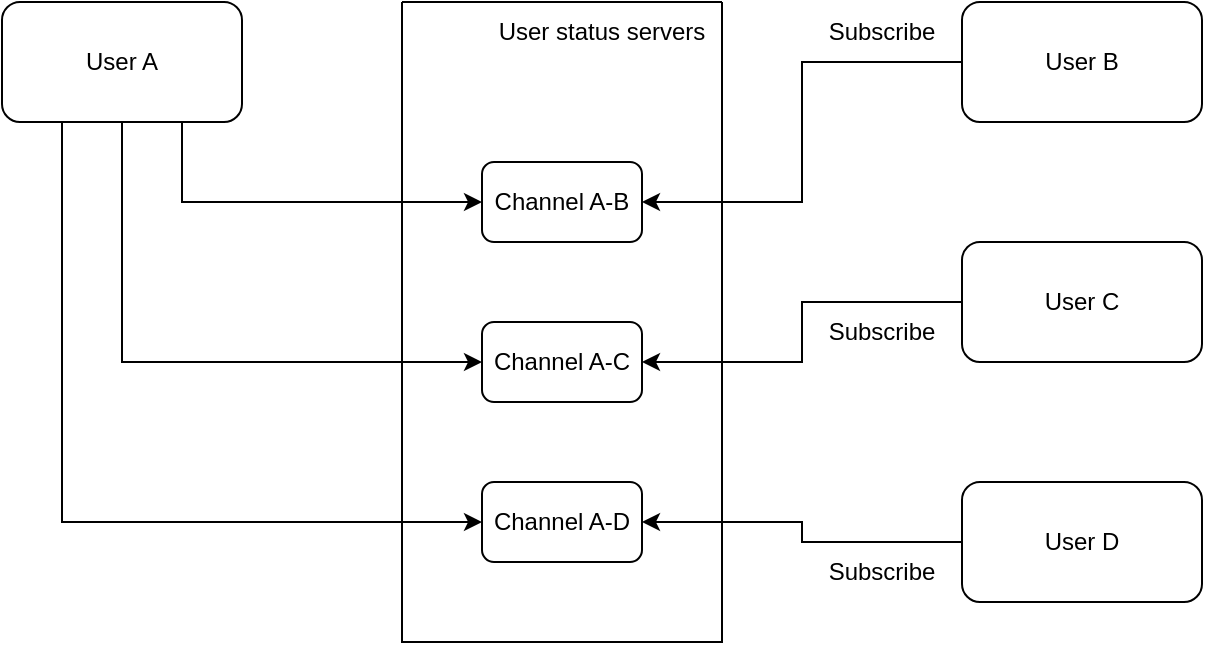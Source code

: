 <mxfile version="22.1.22" type="device">
  <diagram id="dijq7EySqOm7LpBwnqDr" name="Page-1">
    <mxGraphModel dx="882" dy="578" grid="1" gridSize="10" guides="1" tooltips="1" connect="1" arrows="1" fold="1" page="1" pageScale="1" pageWidth="850" pageHeight="1100" math="0" shadow="0">
      <root>
        <mxCell id="0" />
        <mxCell id="1" parent="0" />
        <mxCell id="KRAZHz8LZVqJgj0i6Q-k-21" style="edgeStyle=orthogonalEdgeStyle;rounded=0;orthogonalLoop=1;jettySize=auto;html=1;exitX=0.75;exitY=1;exitDx=0;exitDy=0;entryX=0;entryY=0.5;entryDx=0;entryDy=0;" edge="1" parent="1" source="KRAZHz8LZVqJgj0i6Q-k-1" target="KRAZHz8LZVqJgj0i6Q-k-4">
          <mxGeometry relative="1" as="geometry" />
        </mxCell>
        <mxCell id="KRAZHz8LZVqJgj0i6Q-k-22" style="edgeStyle=orthogonalEdgeStyle;rounded=0;orthogonalLoop=1;jettySize=auto;html=1;exitX=0.5;exitY=1;exitDx=0;exitDy=0;entryX=0;entryY=0.5;entryDx=0;entryDy=0;" edge="1" parent="1" source="KRAZHz8LZVqJgj0i6Q-k-1" target="KRAZHz8LZVqJgj0i6Q-k-5">
          <mxGeometry relative="1" as="geometry" />
        </mxCell>
        <mxCell id="KRAZHz8LZVqJgj0i6Q-k-23" style="edgeStyle=orthogonalEdgeStyle;rounded=0;orthogonalLoop=1;jettySize=auto;html=1;exitX=0.25;exitY=1;exitDx=0;exitDy=0;entryX=0;entryY=0.5;entryDx=0;entryDy=0;" edge="1" parent="1" source="KRAZHz8LZVqJgj0i6Q-k-1" target="KRAZHz8LZVqJgj0i6Q-k-3">
          <mxGeometry relative="1" as="geometry" />
        </mxCell>
        <mxCell id="KRAZHz8LZVqJgj0i6Q-k-1" value="User A" style="rounded=1;whiteSpace=wrap;html=1;" vertex="1" parent="1">
          <mxGeometry x="80" y="80" width="120" height="60" as="geometry" />
        </mxCell>
        <mxCell id="KRAZHz8LZVqJgj0i6Q-k-2" value="" style="swimlane;startSize=0;" vertex="1" parent="1">
          <mxGeometry x="280" y="80" width="160" height="320" as="geometry" />
        </mxCell>
        <mxCell id="KRAZHz8LZVqJgj0i6Q-k-3" value="Channel A-D" style="rounded=1;whiteSpace=wrap;html=1;" vertex="1" parent="KRAZHz8LZVqJgj0i6Q-k-2">
          <mxGeometry x="40" y="240" width="80" height="40" as="geometry" />
        </mxCell>
        <mxCell id="KRAZHz8LZVqJgj0i6Q-k-4" value="Channel A-B" style="rounded=1;whiteSpace=wrap;html=1;" vertex="1" parent="KRAZHz8LZVqJgj0i6Q-k-2">
          <mxGeometry x="40" y="80" width="80" height="40" as="geometry" />
        </mxCell>
        <mxCell id="KRAZHz8LZVqJgj0i6Q-k-5" value="Channel A-C" style="rounded=1;whiteSpace=wrap;html=1;" vertex="1" parent="KRAZHz8LZVqJgj0i6Q-k-2">
          <mxGeometry x="40" y="160" width="80" height="40" as="geometry" />
        </mxCell>
        <mxCell id="KRAZHz8LZVqJgj0i6Q-k-6" value="User status servers" style="text;html=1;strokeColor=none;fillColor=none;align=center;verticalAlign=middle;whiteSpace=wrap;rounded=0;" vertex="1" parent="KRAZHz8LZVqJgj0i6Q-k-2">
          <mxGeometry x="40" width="120" height="30" as="geometry" />
        </mxCell>
        <mxCell id="KRAZHz8LZVqJgj0i6Q-k-13" style="edgeStyle=orthogonalEdgeStyle;rounded=0;orthogonalLoop=1;jettySize=auto;html=1;exitX=0;exitY=0.5;exitDx=0;exitDy=0;entryX=1;entryY=0.5;entryDx=0;entryDy=0;" edge="1" parent="1" source="KRAZHz8LZVqJgj0i6Q-k-9" target="KRAZHz8LZVqJgj0i6Q-k-4">
          <mxGeometry relative="1" as="geometry" />
        </mxCell>
        <mxCell id="KRAZHz8LZVqJgj0i6Q-k-9" value="User B" style="rounded=1;whiteSpace=wrap;html=1;" vertex="1" parent="1">
          <mxGeometry x="560" y="80" width="120" height="60" as="geometry" />
        </mxCell>
        <mxCell id="KRAZHz8LZVqJgj0i6Q-k-14" style="edgeStyle=orthogonalEdgeStyle;rounded=0;orthogonalLoop=1;jettySize=auto;html=1;exitX=0;exitY=0.5;exitDx=0;exitDy=0;entryX=1;entryY=0.5;entryDx=0;entryDy=0;" edge="1" parent="1" source="KRAZHz8LZVqJgj0i6Q-k-11" target="KRAZHz8LZVqJgj0i6Q-k-5">
          <mxGeometry relative="1" as="geometry" />
        </mxCell>
        <mxCell id="KRAZHz8LZVqJgj0i6Q-k-11" value="User C" style="rounded=1;whiteSpace=wrap;html=1;" vertex="1" parent="1">
          <mxGeometry x="560" y="200" width="120" height="60" as="geometry" />
        </mxCell>
        <mxCell id="KRAZHz8LZVqJgj0i6Q-k-15" style="edgeStyle=orthogonalEdgeStyle;rounded=0;orthogonalLoop=1;jettySize=auto;html=1;exitX=0;exitY=0.5;exitDx=0;exitDy=0;" edge="1" parent="1" source="KRAZHz8LZVqJgj0i6Q-k-12" target="KRAZHz8LZVqJgj0i6Q-k-3">
          <mxGeometry relative="1" as="geometry" />
        </mxCell>
        <mxCell id="KRAZHz8LZVqJgj0i6Q-k-12" value="User D" style="rounded=1;whiteSpace=wrap;html=1;" vertex="1" parent="1">
          <mxGeometry x="560" y="320" width="120" height="60" as="geometry" />
        </mxCell>
        <mxCell id="KRAZHz8LZVqJgj0i6Q-k-16" value="Subscribe" style="text;html=1;strokeColor=none;fillColor=none;align=center;verticalAlign=middle;whiteSpace=wrap;rounded=0;" vertex="1" parent="1">
          <mxGeometry x="480" y="80" width="80" height="30" as="geometry" />
        </mxCell>
        <mxCell id="KRAZHz8LZVqJgj0i6Q-k-17" value="Subscribe" style="text;html=1;strokeColor=none;fillColor=none;align=center;verticalAlign=middle;whiteSpace=wrap;rounded=0;" vertex="1" parent="1">
          <mxGeometry x="480" y="230" width="80" height="30" as="geometry" />
        </mxCell>
        <mxCell id="KRAZHz8LZVqJgj0i6Q-k-20" value="Subscribe" style="text;html=1;strokeColor=none;fillColor=none;align=center;verticalAlign=middle;whiteSpace=wrap;rounded=0;" vertex="1" parent="1">
          <mxGeometry x="480" y="350" width="80" height="30" as="geometry" />
        </mxCell>
      </root>
    </mxGraphModel>
  </diagram>
</mxfile>
